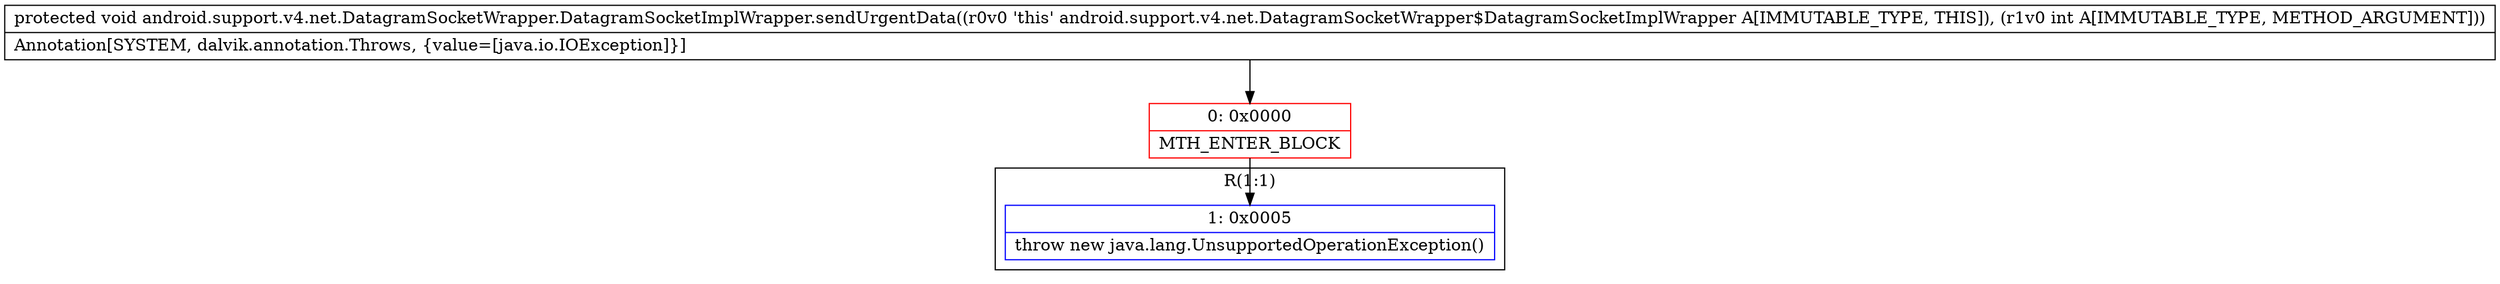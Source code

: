 digraph "CFG forandroid.support.v4.net.DatagramSocketWrapper.DatagramSocketImplWrapper.sendUrgentData(I)V" {
subgraph cluster_Region_964884487 {
label = "R(1:1)";
node [shape=record,color=blue];
Node_1 [shape=record,label="{1\:\ 0x0005|throw new java.lang.UnsupportedOperationException()\l}"];
}
Node_0 [shape=record,color=red,label="{0\:\ 0x0000|MTH_ENTER_BLOCK\l}"];
MethodNode[shape=record,label="{protected void android.support.v4.net.DatagramSocketWrapper.DatagramSocketImplWrapper.sendUrgentData((r0v0 'this' android.support.v4.net.DatagramSocketWrapper$DatagramSocketImplWrapper A[IMMUTABLE_TYPE, THIS]), (r1v0 int A[IMMUTABLE_TYPE, METHOD_ARGUMENT]))  | Annotation[SYSTEM, dalvik.annotation.Throws, \{value=[java.io.IOException]\}]\l}"];
MethodNode -> Node_0;
Node_0 -> Node_1;
}

